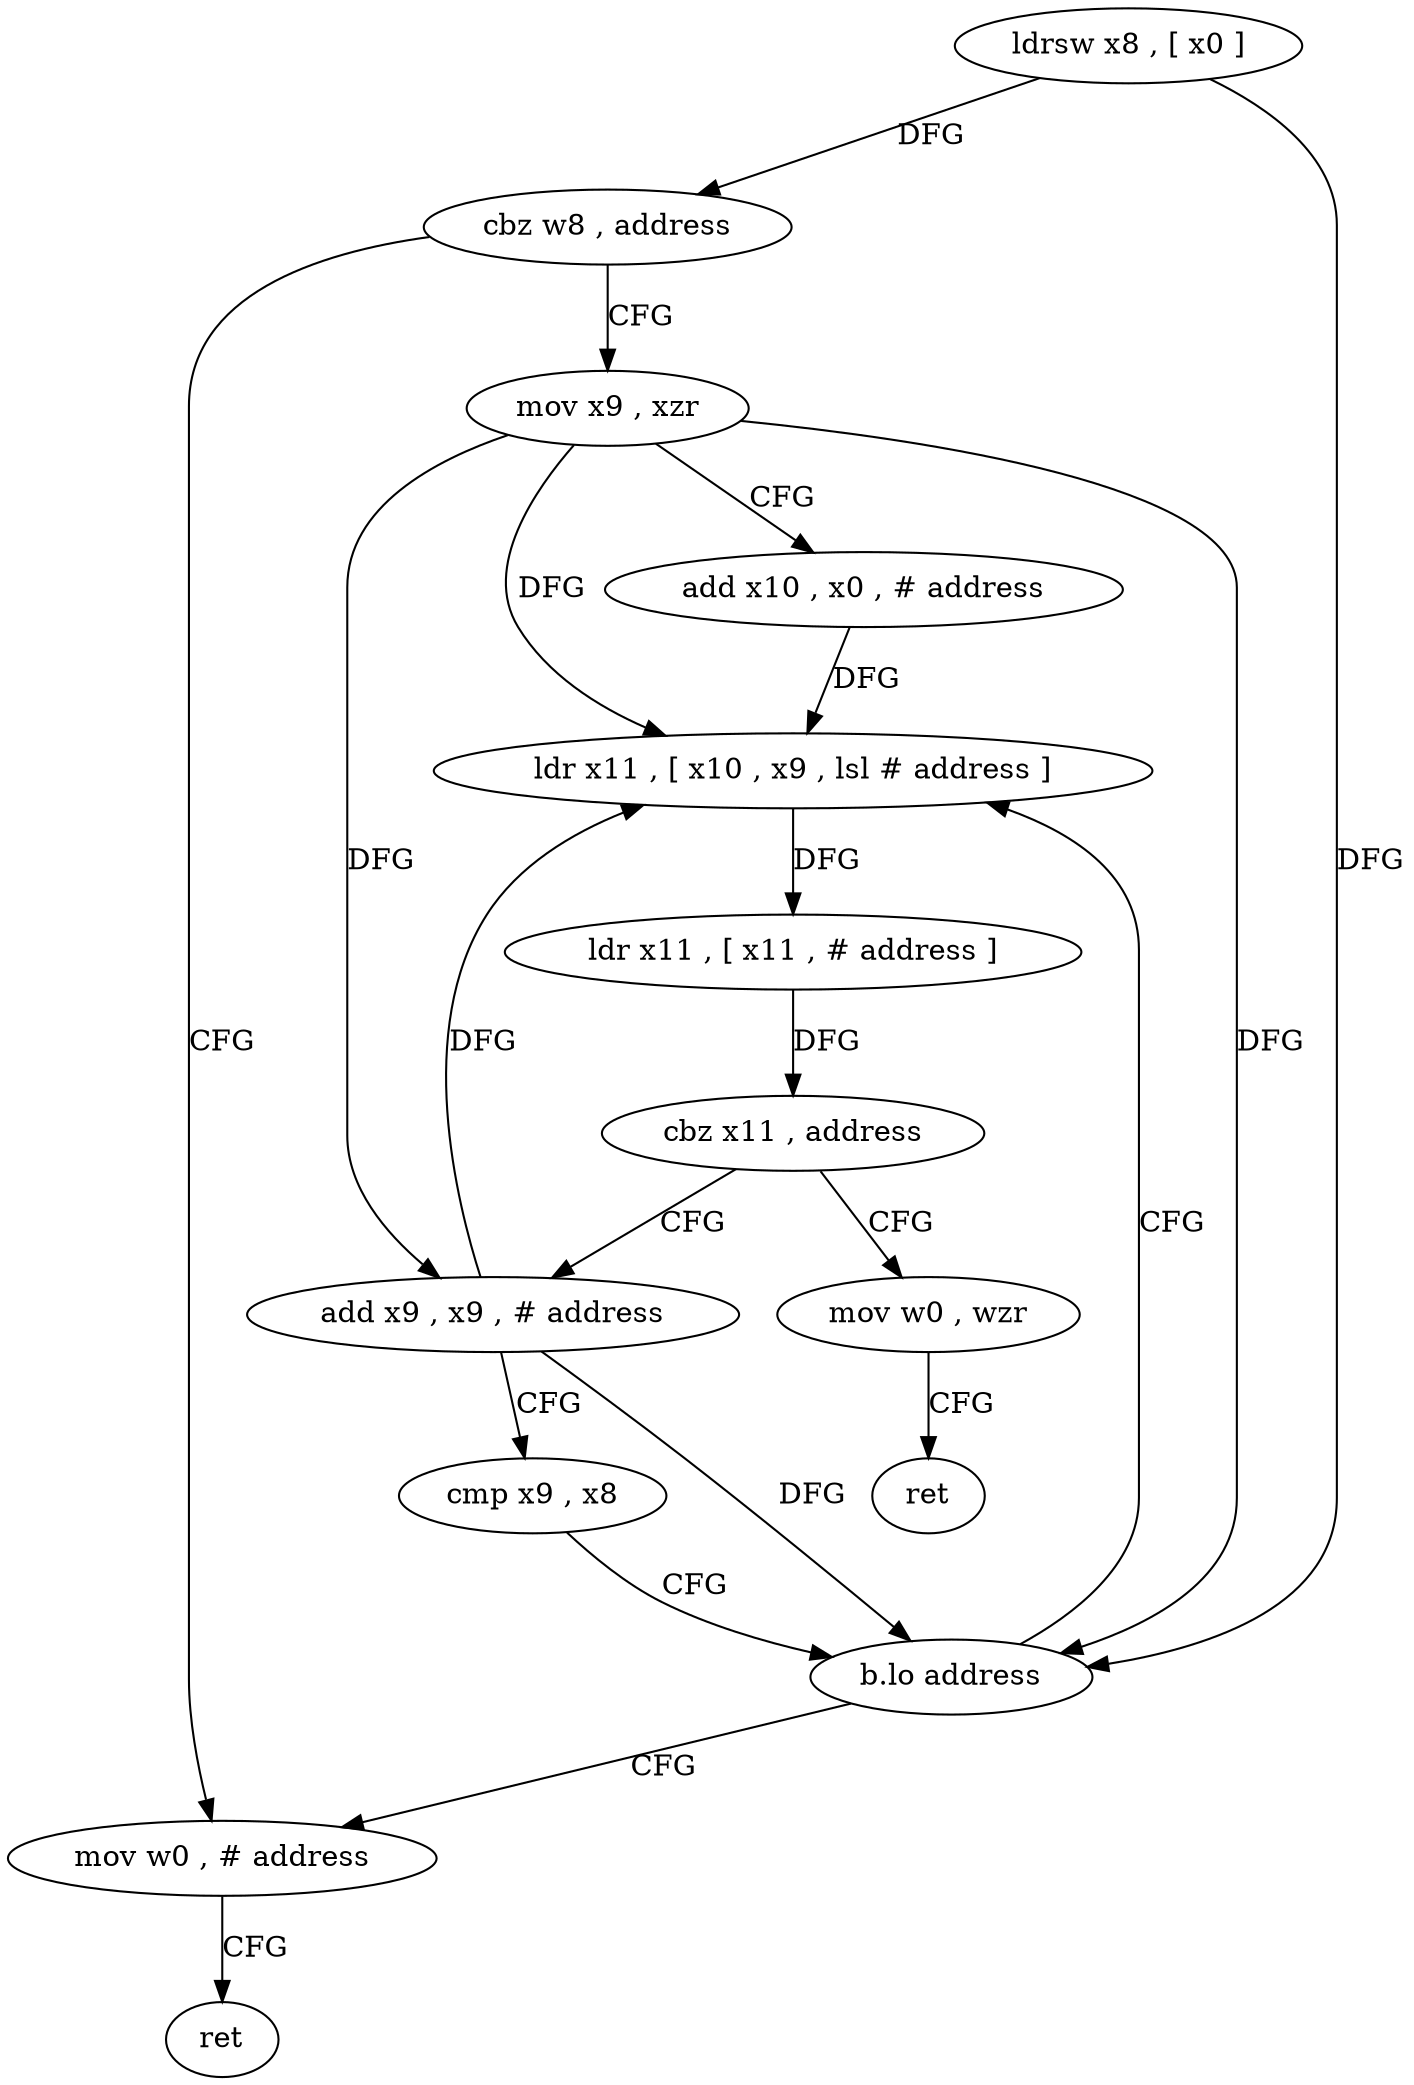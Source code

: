 digraph "func" {
"135728" [label = "ldrsw x8 , [ x0 ]" ]
"135732" [label = "cbz w8 , address" ]
"135768" [label = "mov w0 , # address" ]
"135736" [label = "mov x9 , xzr" ]
"135772" [label = "ret" ]
"135740" [label = "add x10 , x0 , # address" ]
"135744" [label = "ldr x11 , [ x10 , x9 , lsl # address ]" ]
"135776" [label = "mov w0 , wzr" ]
"135780" [label = "ret" ]
"135756" [label = "add x9 , x9 , # address" ]
"135760" [label = "cmp x9 , x8" ]
"135764" [label = "b.lo address" ]
"135748" [label = "ldr x11 , [ x11 , # address ]" ]
"135752" [label = "cbz x11 , address" ]
"135728" -> "135732" [ label = "DFG" ]
"135728" -> "135764" [ label = "DFG" ]
"135732" -> "135768" [ label = "CFG" ]
"135732" -> "135736" [ label = "CFG" ]
"135768" -> "135772" [ label = "CFG" ]
"135736" -> "135740" [ label = "CFG" ]
"135736" -> "135744" [ label = "DFG" ]
"135736" -> "135756" [ label = "DFG" ]
"135736" -> "135764" [ label = "DFG" ]
"135740" -> "135744" [ label = "DFG" ]
"135744" -> "135748" [ label = "DFG" ]
"135776" -> "135780" [ label = "CFG" ]
"135756" -> "135760" [ label = "CFG" ]
"135756" -> "135744" [ label = "DFG" ]
"135756" -> "135764" [ label = "DFG" ]
"135760" -> "135764" [ label = "CFG" ]
"135764" -> "135744" [ label = "CFG" ]
"135764" -> "135768" [ label = "CFG" ]
"135748" -> "135752" [ label = "DFG" ]
"135752" -> "135776" [ label = "CFG" ]
"135752" -> "135756" [ label = "CFG" ]
}
